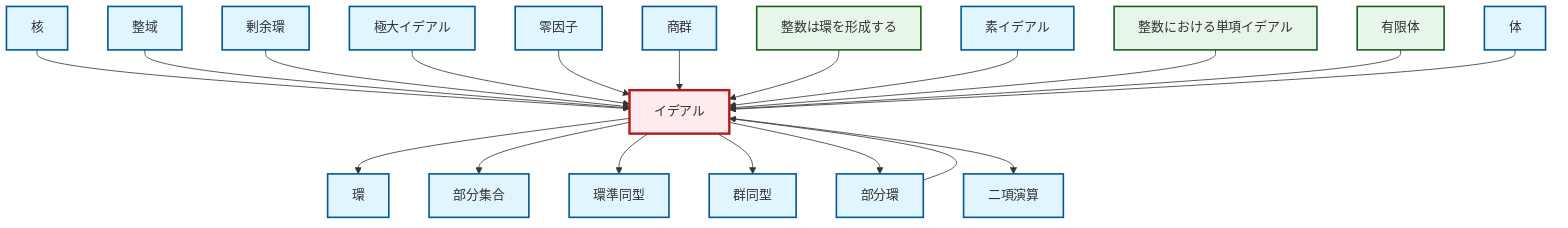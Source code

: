 graph TD
    classDef definition fill:#e1f5fe,stroke:#01579b,stroke-width:2px
    classDef theorem fill:#f3e5f5,stroke:#4a148c,stroke-width:2px
    classDef axiom fill:#fff3e0,stroke:#e65100,stroke-width:2px
    classDef example fill:#e8f5e9,stroke:#1b5e20,stroke-width:2px
    classDef current fill:#ffebee,stroke:#b71c1c,stroke-width:3px
    def-quotient-group["商群"]:::definition
    def-isomorphism["群同型"]:::definition
    def-maximal-ideal["極大イデアル"]:::definition
    ex-integers-ring["整数は環を形成する"]:::example
    ex-finite-field["有限体"]:::example
    ex-principal-ideal["整数における単項イデアル"]:::example
    def-zero-divisor["零因子"]:::definition
    def-integral-domain["整域"]:::definition
    def-ring["環"]:::definition
    def-ideal["イデアル"]:::definition
    def-ring-homomorphism["環準同型"]:::definition
    def-subset["部分集合"]:::definition
    def-kernel["核"]:::definition
    def-prime-ideal["素イデアル"]:::definition
    def-field["体"]:::definition
    def-binary-operation["二項演算"]:::definition
    def-subring["部分環"]:::definition
    def-quotient-ring["剰余環"]:::definition
    def-subring --> def-ideal
    def-kernel --> def-ideal
    def-ideal --> def-ring
    def-ideal --> def-subset
    def-ideal --> def-ring-homomorphism
    def-integral-domain --> def-ideal
    def-quotient-ring --> def-ideal
    def-ideal --> def-isomorphism
    def-maximal-ideal --> def-ideal
    def-zero-divisor --> def-ideal
    def-quotient-group --> def-ideal
    ex-integers-ring --> def-ideal
    def-prime-ideal --> def-ideal
    ex-principal-ideal --> def-ideal
    ex-finite-field --> def-ideal
    def-field --> def-ideal
    def-ideal --> def-subring
    def-ideal --> def-binary-operation
    class def-ideal current